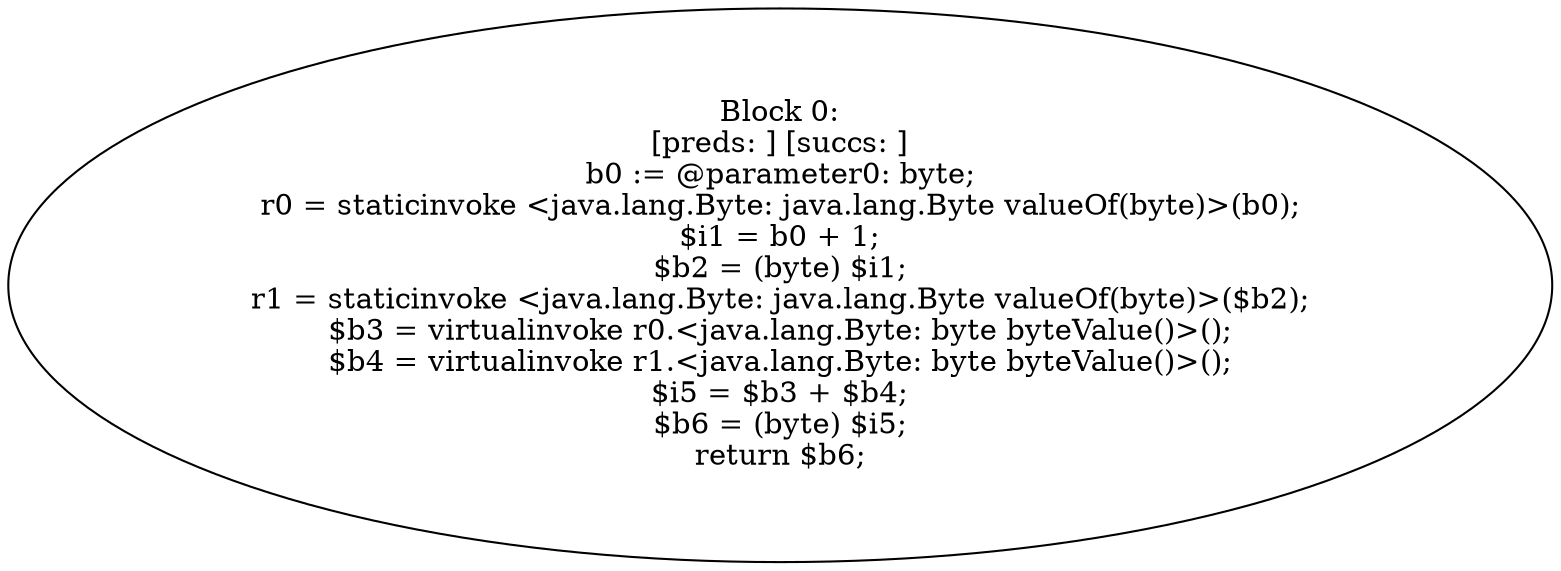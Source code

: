 digraph "unitGraph" {
    "Block 0:
[preds: ] [succs: ]
b0 := @parameter0: byte;
r0 = staticinvoke <java.lang.Byte: java.lang.Byte valueOf(byte)>(b0);
$i1 = b0 + 1;
$b2 = (byte) $i1;
r1 = staticinvoke <java.lang.Byte: java.lang.Byte valueOf(byte)>($b2);
$b3 = virtualinvoke r0.<java.lang.Byte: byte byteValue()>();
$b4 = virtualinvoke r1.<java.lang.Byte: byte byteValue()>();
$i5 = $b3 + $b4;
$b6 = (byte) $i5;
return $b6;
"
}
